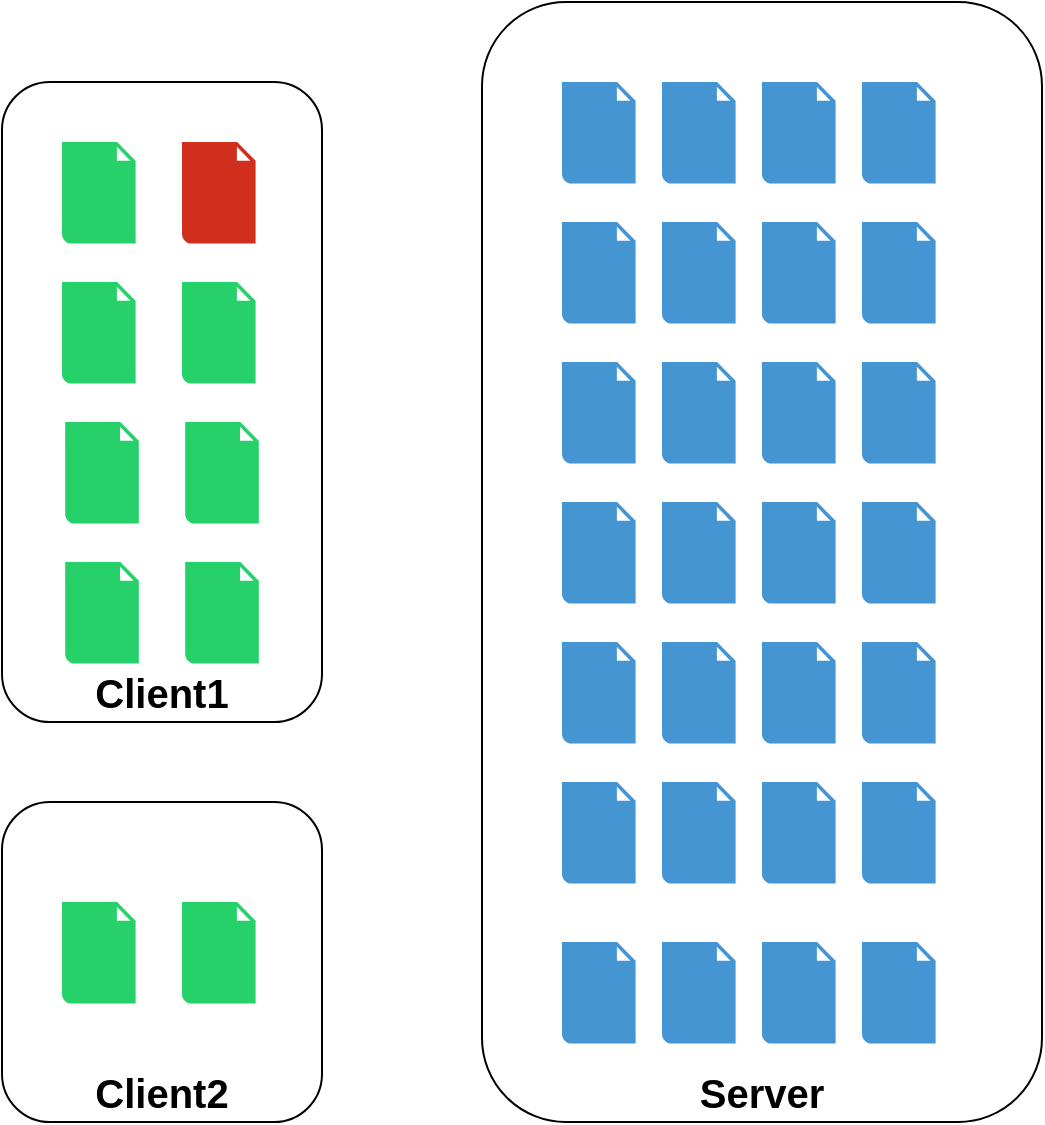 <mxfile version="14.1.8" type="device" pages="3"><diagram id="KRIM-6t_O8XFNY24Ifkv" name="第 1 页"><mxGraphModel dx="1102" dy="790" grid="1" gridSize="10" guides="1" tooltips="1" connect="1" arrows="1" fold="1" page="1" pageScale="1" pageWidth="827" pageHeight="1169" math="0" shadow="0"><root><mxCell id="0"/><mxCell id="1" parent="0"/><mxCell id="XmQ20h9YAo8zl-YmPWOc-1" value="Client1" style="rounded=1;whiteSpace=wrap;html=1;fontStyle=1;fontSize=20;verticalAlign=bottom;" parent="1" vertex="1"><mxGeometry x="40" y="120" width="160" height="320" as="geometry"/></mxCell><mxCell id="XmQ20h9YAo8zl-YmPWOc-2" value="Server" style="rounded=1;whiteSpace=wrap;html=1;fontStyle=1;fontSize=20;verticalAlign=bottom;" parent="1" vertex="1"><mxGeometry x="280" y="80" width="280" height="560" as="geometry"/></mxCell><mxCell id="XmQ20h9YAo8zl-YmPWOc-3" value="Client2" style="rounded=1;whiteSpace=wrap;html=1;fontStyle=1;fontSize=20;verticalAlign=bottom;" parent="1" vertex="1"><mxGeometry x="40" y="480" width="160" height="160" as="geometry"/></mxCell><mxCell id="XmQ20h9YAo8zl-YmPWOc-4" value="" style="shadow=0;dashed=0;html=1;strokeColor=none;fillColor=#4495D1;labelPosition=center;verticalLabelPosition=bottom;verticalAlign=top;align=center;outlineConnect=0;shape=mxgraph.veeam.2d.file;" parent="1" vertex="1"><mxGeometry x="320" y="120" width="36.8" height="50.8" as="geometry"/></mxCell><mxCell id="XmQ20h9YAo8zl-YmPWOc-5" value="" style="shadow=0;dashed=0;html=1;strokeColor=none;fillColor=#4495D1;labelPosition=center;verticalLabelPosition=bottom;verticalAlign=top;align=center;outlineConnect=0;shape=mxgraph.veeam.2d.file;" parent="1" vertex="1"><mxGeometry x="370" y="120" width="36.8" height="50.8" as="geometry"/></mxCell><mxCell id="XmQ20h9YAo8zl-YmPWOc-6" value="" style="shadow=0;dashed=0;html=1;strokeColor=none;fillColor=#4495D1;labelPosition=center;verticalLabelPosition=bottom;verticalAlign=top;align=center;outlineConnect=0;shape=mxgraph.veeam.2d.file;" parent="1" vertex="1"><mxGeometry x="420" y="120" width="36.8" height="50.8" as="geometry"/></mxCell><mxCell id="XmQ20h9YAo8zl-YmPWOc-7" value="" style="shadow=0;dashed=0;html=1;strokeColor=none;fillColor=#4495D1;labelPosition=center;verticalLabelPosition=bottom;verticalAlign=top;align=center;outlineConnect=0;shape=mxgraph.veeam.2d.file;" parent="1" vertex="1"><mxGeometry x="470" y="120" width="36.8" height="50.8" as="geometry"/></mxCell><mxCell id="XmQ20h9YAo8zl-YmPWOc-8" value="" style="shadow=0;dashed=0;html=1;strokeColor=none;fillColor=#4495D1;labelPosition=center;verticalLabelPosition=bottom;verticalAlign=top;align=center;outlineConnect=0;shape=mxgraph.veeam.2d.file;" parent="1" vertex="1"><mxGeometry x="320" y="190" width="36.8" height="50.8" as="geometry"/></mxCell><mxCell id="XmQ20h9YAo8zl-YmPWOc-9" value="" style="shadow=0;dashed=0;html=1;strokeColor=none;fillColor=#4495D1;labelPosition=center;verticalLabelPosition=bottom;verticalAlign=top;align=center;outlineConnect=0;shape=mxgraph.veeam.2d.file;" parent="1" vertex="1"><mxGeometry x="370" y="190" width="36.8" height="50.8" as="geometry"/></mxCell><mxCell id="XmQ20h9YAo8zl-YmPWOc-10" value="" style="shadow=0;dashed=0;html=1;strokeColor=none;fillColor=#4495D1;labelPosition=center;verticalLabelPosition=bottom;verticalAlign=top;align=center;outlineConnect=0;shape=mxgraph.veeam.2d.file;" parent="1" vertex="1"><mxGeometry x="420" y="190" width="36.8" height="50.8" as="geometry"/></mxCell><mxCell id="XmQ20h9YAo8zl-YmPWOc-11" value="" style="shadow=0;dashed=0;html=1;strokeColor=none;fillColor=#4495D1;labelPosition=center;verticalLabelPosition=bottom;verticalAlign=top;align=center;outlineConnect=0;shape=mxgraph.veeam.2d.file;" parent="1" vertex="1"><mxGeometry x="470" y="190" width="36.8" height="50.8" as="geometry"/></mxCell><mxCell id="XmQ20h9YAo8zl-YmPWOc-12" value="" style="shadow=0;dashed=0;html=1;strokeColor=none;fillColor=#4495D1;labelPosition=center;verticalLabelPosition=bottom;verticalAlign=top;align=center;outlineConnect=0;shape=mxgraph.veeam.2d.file;" parent="1" vertex="1"><mxGeometry x="320" y="330" width="36.8" height="50.8" as="geometry"/></mxCell><mxCell id="XmQ20h9YAo8zl-YmPWOc-13" value="" style="shadow=0;dashed=0;html=1;strokeColor=none;fillColor=#4495D1;labelPosition=center;verticalLabelPosition=bottom;verticalAlign=top;align=center;outlineConnect=0;shape=mxgraph.veeam.2d.file;" parent="1" vertex="1"><mxGeometry x="370" y="330" width="36.8" height="50.8" as="geometry"/></mxCell><mxCell id="XmQ20h9YAo8zl-YmPWOc-14" value="" style="shadow=0;dashed=0;html=1;strokeColor=none;fillColor=#4495D1;labelPosition=center;verticalLabelPosition=bottom;verticalAlign=top;align=center;outlineConnect=0;shape=mxgraph.veeam.2d.file;" parent="1" vertex="1"><mxGeometry x="420" y="330" width="36.8" height="50.8" as="geometry"/></mxCell><mxCell id="XmQ20h9YAo8zl-YmPWOc-15" value="" style="shadow=0;dashed=0;html=1;strokeColor=none;fillColor=#4495D1;labelPosition=center;verticalLabelPosition=bottom;verticalAlign=top;align=center;outlineConnect=0;shape=mxgraph.veeam.2d.file;" parent="1" vertex="1"><mxGeometry x="470" y="330" width="36.8" height="50.8" as="geometry"/></mxCell><mxCell id="XmQ20h9YAo8zl-YmPWOc-16" value="" style="shadow=0;dashed=0;html=1;strokeColor=none;fillColor=#4495D1;labelPosition=center;verticalLabelPosition=bottom;verticalAlign=top;align=center;outlineConnect=0;shape=mxgraph.veeam.2d.file;" parent="1" vertex="1"><mxGeometry x="320" y="260" width="36.8" height="50.8" as="geometry"/></mxCell><mxCell id="XmQ20h9YAo8zl-YmPWOc-17" value="" style="shadow=0;dashed=0;html=1;strokeColor=none;fillColor=#4495D1;labelPosition=center;verticalLabelPosition=bottom;verticalAlign=top;align=center;outlineConnect=0;shape=mxgraph.veeam.2d.file;" parent="1" vertex="1"><mxGeometry x="370" y="260" width="36.8" height="50.8" as="geometry"/></mxCell><mxCell id="XmQ20h9YAo8zl-YmPWOc-18" value="" style="shadow=0;dashed=0;html=1;strokeColor=none;fillColor=#4495D1;labelPosition=center;verticalLabelPosition=bottom;verticalAlign=top;align=center;outlineConnect=0;shape=mxgraph.veeam.2d.file;" parent="1" vertex="1"><mxGeometry x="420" y="260" width="36.8" height="50.8" as="geometry"/></mxCell><mxCell id="XmQ20h9YAo8zl-YmPWOc-19" value="" style="shadow=0;dashed=0;html=1;strokeColor=none;fillColor=#4495D1;labelPosition=center;verticalLabelPosition=bottom;verticalAlign=top;align=center;outlineConnect=0;shape=mxgraph.veeam.2d.file;" parent="1" vertex="1"><mxGeometry x="470" y="260" width="36.8" height="50.8" as="geometry"/></mxCell><mxCell id="XmQ20h9YAo8zl-YmPWOc-20" value="" style="shadow=0;dashed=0;html=1;strokeColor=none;fillColor=#4495D1;labelPosition=center;verticalLabelPosition=bottom;verticalAlign=top;align=center;outlineConnect=0;shape=mxgraph.veeam.2d.file;" parent="1" vertex="1"><mxGeometry x="320" y="470" width="36.8" height="50.8" as="geometry"/></mxCell><mxCell id="XmQ20h9YAo8zl-YmPWOc-21" value="" style="shadow=0;dashed=0;html=1;strokeColor=none;fillColor=#4495D1;labelPosition=center;verticalLabelPosition=bottom;verticalAlign=top;align=center;outlineConnect=0;shape=mxgraph.veeam.2d.file;" parent="1" vertex="1"><mxGeometry x="370" y="470" width="36.8" height="50.8" as="geometry"/></mxCell><mxCell id="XmQ20h9YAo8zl-YmPWOc-22" value="" style="shadow=0;dashed=0;html=1;strokeColor=none;fillColor=#4495D1;labelPosition=center;verticalLabelPosition=bottom;verticalAlign=top;align=center;outlineConnect=0;shape=mxgraph.veeam.2d.file;" parent="1" vertex="1"><mxGeometry x="420" y="470" width="36.8" height="50.8" as="geometry"/></mxCell><mxCell id="XmQ20h9YAo8zl-YmPWOc-23" value="" style="shadow=0;dashed=0;html=1;strokeColor=none;fillColor=#4495D1;labelPosition=center;verticalLabelPosition=bottom;verticalAlign=top;align=center;outlineConnect=0;shape=mxgraph.veeam.2d.file;" parent="1" vertex="1"><mxGeometry x="470" y="470" width="36.8" height="50.8" as="geometry"/></mxCell><mxCell id="XmQ20h9YAo8zl-YmPWOc-24" value="" style="shadow=0;dashed=0;html=1;strokeColor=none;fillColor=#4495D1;labelPosition=center;verticalLabelPosition=bottom;verticalAlign=top;align=center;outlineConnect=0;shape=mxgraph.veeam.2d.file;" parent="1" vertex="1"><mxGeometry x="320" y="400" width="36.8" height="50.8" as="geometry"/></mxCell><mxCell id="XmQ20h9YAo8zl-YmPWOc-25" value="" style="shadow=0;dashed=0;html=1;strokeColor=none;fillColor=#4495D1;labelPosition=center;verticalLabelPosition=bottom;verticalAlign=top;align=center;outlineConnect=0;shape=mxgraph.veeam.2d.file;" parent="1" vertex="1"><mxGeometry x="370" y="400" width="36.8" height="50.8" as="geometry"/></mxCell><mxCell id="XmQ20h9YAo8zl-YmPWOc-26" value="" style="shadow=0;dashed=0;html=1;strokeColor=none;fillColor=#4495D1;labelPosition=center;verticalLabelPosition=bottom;verticalAlign=top;align=center;outlineConnect=0;shape=mxgraph.veeam.2d.file;" parent="1" vertex="1"><mxGeometry x="420" y="400" width="36.8" height="50.8" as="geometry"/></mxCell><mxCell id="XmQ20h9YAo8zl-YmPWOc-27" value="" style="shadow=0;dashed=0;html=1;strokeColor=none;fillColor=#4495D1;labelPosition=center;verticalLabelPosition=bottom;verticalAlign=top;align=center;outlineConnect=0;shape=mxgraph.veeam.2d.file;" parent="1" vertex="1"><mxGeometry x="470" y="400" width="36.8" height="50.8" as="geometry"/></mxCell><mxCell id="XmQ20h9YAo8zl-YmPWOc-28" value="" style="shadow=0;dashed=0;html=1;strokeColor=none;fillColor=#4495D1;labelPosition=center;verticalLabelPosition=bottom;verticalAlign=top;align=center;outlineConnect=0;shape=mxgraph.veeam.2d.file;" parent="1" vertex="1"><mxGeometry x="320" y="550" width="36.8" height="50.8" as="geometry"/></mxCell><mxCell id="XmQ20h9YAo8zl-YmPWOc-29" value="" style="shadow=0;dashed=0;html=1;strokeColor=none;fillColor=#4495D1;labelPosition=center;verticalLabelPosition=bottom;verticalAlign=top;align=center;outlineConnect=0;shape=mxgraph.veeam.2d.file;" parent="1" vertex="1"><mxGeometry x="370" y="550" width="36.8" height="50.8" as="geometry"/></mxCell><mxCell id="XmQ20h9YAo8zl-YmPWOc-30" value="" style="shadow=0;dashed=0;html=1;strokeColor=none;fillColor=#4495D1;labelPosition=center;verticalLabelPosition=bottom;verticalAlign=top;align=center;outlineConnect=0;shape=mxgraph.veeam.2d.file;" parent="1" vertex="1"><mxGeometry x="420" y="550" width="36.8" height="50.8" as="geometry"/></mxCell><mxCell id="XmQ20h9YAo8zl-YmPWOc-31" value="" style="shadow=0;dashed=0;html=1;strokeColor=none;fillColor=#4495D1;labelPosition=center;verticalLabelPosition=bottom;verticalAlign=top;align=center;outlineConnect=0;shape=mxgraph.veeam.2d.file;" parent="1" vertex="1"><mxGeometry x="470" y="550" width="36.8" height="50.8" as="geometry"/></mxCell><mxCell id="XmQ20h9YAo8zl-YmPWOc-32" value="" style="shadow=0;dashed=0;html=1;strokeColor=none;labelPosition=center;verticalLabelPosition=bottom;verticalAlign=top;align=center;outlineConnect=0;shape=mxgraph.veeam.2d.file;fillColor=#26D16A;" parent="1" vertex="1"><mxGeometry x="70" y="150" width="36.8" height="50.8" as="geometry"/></mxCell><mxCell id="XmQ20h9YAo8zl-YmPWOc-33" value="" style="shadow=0;dashed=0;html=1;strokeColor=none;labelPosition=center;verticalLabelPosition=bottom;verticalAlign=top;align=center;outlineConnect=0;shape=mxgraph.veeam.2d.file;fillColor=#D12F1D;" parent="1" vertex="1"><mxGeometry x="130" y="150" width="36.8" height="50.8" as="geometry"/></mxCell><mxCell id="XmQ20h9YAo8zl-YmPWOc-34" value="" style="shadow=0;dashed=0;html=1;strokeColor=none;labelPosition=center;verticalLabelPosition=bottom;verticalAlign=top;align=center;outlineConnect=0;shape=mxgraph.veeam.2d.file;fillColor=#26D16A;" parent="1" vertex="1"><mxGeometry x="130" y="220" width="36.8" height="50.8" as="geometry"/></mxCell><mxCell id="XmQ20h9YAo8zl-YmPWOc-35" value="" style="shadow=0;dashed=0;html=1;strokeColor=none;labelPosition=center;verticalLabelPosition=bottom;verticalAlign=top;align=center;outlineConnect=0;shape=mxgraph.veeam.2d.file;fillColor=#26D16A;" parent="1" vertex="1"><mxGeometry x="70" y="220" width="36.8" height="50.8" as="geometry"/></mxCell><mxCell id="XmQ20h9YAo8zl-YmPWOc-36" value="" style="shadow=0;dashed=0;html=1;strokeColor=none;labelPosition=center;verticalLabelPosition=bottom;verticalAlign=top;align=center;outlineConnect=0;shape=mxgraph.veeam.2d.file;fillColor=#26D16A;" parent="1" vertex="1"><mxGeometry x="131.6" y="290" width="36.8" height="50.8" as="geometry"/></mxCell><mxCell id="XmQ20h9YAo8zl-YmPWOc-37" value="" style="shadow=0;dashed=0;html=1;strokeColor=none;labelPosition=center;verticalLabelPosition=bottom;verticalAlign=top;align=center;outlineConnect=0;shape=mxgraph.veeam.2d.file;fillColor=#26D16A;" parent="1" vertex="1"><mxGeometry x="71.6" y="290" width="36.8" height="50.8" as="geometry"/></mxCell><mxCell id="XmQ20h9YAo8zl-YmPWOc-38" value="" style="shadow=0;dashed=0;html=1;strokeColor=none;labelPosition=center;verticalLabelPosition=bottom;verticalAlign=top;align=center;outlineConnect=0;shape=mxgraph.veeam.2d.file;fillColor=#26D16A;" parent="1" vertex="1"><mxGeometry x="131.6" y="360" width="36.8" height="50.8" as="geometry"/></mxCell><mxCell id="XmQ20h9YAo8zl-YmPWOc-39" value="" style="shadow=0;dashed=0;html=1;strokeColor=none;labelPosition=center;verticalLabelPosition=bottom;verticalAlign=top;align=center;outlineConnect=0;shape=mxgraph.veeam.2d.file;fillColor=#26D16A;" parent="1" vertex="1"><mxGeometry x="71.6" y="360" width="36.8" height="50.8" as="geometry"/></mxCell><mxCell id="XmQ20h9YAo8zl-YmPWOc-40" value="" style="shadow=0;dashed=0;html=1;strokeColor=none;labelPosition=center;verticalLabelPosition=bottom;verticalAlign=top;align=center;outlineConnect=0;shape=mxgraph.veeam.2d.file;fillColor=#26D16A;" parent="1" vertex="1"><mxGeometry x="130" y="530" width="36.8" height="50.8" as="geometry"/></mxCell><mxCell id="XmQ20h9YAo8zl-YmPWOc-41" value="" style="shadow=0;dashed=0;html=1;strokeColor=none;labelPosition=center;verticalLabelPosition=bottom;verticalAlign=top;align=center;outlineConnect=0;shape=mxgraph.veeam.2d.file;fillColor=#26D16A;" parent="1" vertex="1"><mxGeometry x="70" y="530" width="36.8" height="50.8" as="geometry"/></mxCell></root></mxGraphModel></diagram><diagram id="fmzkDzf0v9w3dS7fzAqC" name="第 2 页"><mxGraphModel dx="1102" dy="790" grid="1" gridSize="10" guides="1" tooltips="1" connect="1" arrows="1" fold="1" page="1" pageScale="1" pageWidth="827" pageHeight="1169" math="0" shadow="0"><root><mxCell id="TYWeo9bmXXaX77BXxr8w-0"/><mxCell id="TYWeo9bmXXaX77BXxr8w-1" parent="TYWeo9bmXXaX77BXxr8w-0"/><mxCell id="TYWeo9bmXXaX77BXxr8w-22" value="Client" style="rounded=0;whiteSpace=wrap;html=1;fontSize=20;fontStyle=1;verticalAlign=bottom;" vertex="1" parent="TYWeo9bmXXaX77BXxr8w-1"><mxGeometry x="340" y="40" width="160" height="400" as="geometry"/></mxCell><mxCell id="TYWeo9bmXXaX77BXxr8w-21" value="Server" style="rounded=0;whiteSpace=wrap;html=1;fontSize=20;fontStyle=1;verticalAlign=bottom;" vertex="1" parent="TYWeo9bmXXaX77BXxr8w-1"><mxGeometry x="60" y="40" width="160" height="400" as="geometry"/></mxCell><mxCell id="TYWeo9bmXXaX77BXxr8w-11" style="edgeStyle=orthogonalEdgeStyle;rounded=0;orthogonalLoop=1;jettySize=auto;html=1;exitX=0.5;exitY=1;exitDx=0;exitDy=0;entryX=0.5;entryY=0;entryDx=0;entryDy=0;" edge="1" parent="TYWeo9bmXXaX77BXxr8w-1" source="TYWeo9bmXXaX77BXxr8w-5" target="TYWeo9bmXXaX77BXxr8w-7"><mxGeometry relative="1" as="geometry"><Array as="points"><mxPoint x="140" y="180"/><mxPoint x="140" y="180"/></Array></mxGeometry></mxCell><mxCell id="TYWeo9bmXXaX77BXxr8w-5" value="核验信息" style="rounded=1;whiteSpace=wrap;html=1;absoluteArcSize=1;arcSize=14;strokeWidth=2;" vertex="1" parent="TYWeo9bmXXaX77BXxr8w-1"><mxGeometry x="80" y="80" width="120" height="80" as="geometry"/></mxCell><mxCell id="TYWeo9bmXXaX77BXxr8w-9" style="edgeStyle=orthogonalEdgeStyle;rounded=0;orthogonalLoop=1;jettySize=auto;html=1;exitX=0;exitY=0.5;exitDx=0;exitDy=0;" edge="1" parent="TYWeo9bmXXaX77BXxr8w-1" source="TYWeo9bmXXaX77BXxr8w-6" target="TYWeo9bmXXaX77BXxr8w-5"><mxGeometry relative="1" as="geometry"/></mxCell><mxCell id="TYWeo9bmXXaX77BXxr8w-10" value="发送grpc请求" style="edgeLabel;html=1;align=center;verticalAlign=middle;resizable=0;points=[];" vertex="1" connectable="0" parent="TYWeo9bmXXaX77BXxr8w-9"><mxGeometry x="0.2" y="-1" relative="1" as="geometry"><mxPoint as="offset"/></mxGeometry></mxCell><mxCell id="TYWeo9bmXXaX77BXxr8w-6" value="使用到Socket的grpc调用" style="rounded=1;whiteSpace=wrap;html=1;absoluteArcSize=1;arcSize=14;strokeWidth=2;" vertex="1" parent="TYWeo9bmXXaX77BXxr8w-1"><mxGeometry x="360" y="80" width="120" height="80" as="geometry"/></mxCell><mxCell id="TYWeo9bmXXaX77BXxr8w-14" style="edgeStyle=orthogonalEdgeStyle;rounded=0;orthogonalLoop=1;jettySize=auto;html=1;exitX=1;exitY=0.5;exitDx=0;exitDy=0;entryX=0;entryY=0.5;entryDx=0;entryDy=0;" edge="1" parent="TYWeo9bmXXaX77BXxr8w-1" source="TYWeo9bmXXaX77BXxr8w-7" target="TYWeo9bmXXaX77BXxr8w-8"><mxGeometry relative="1" as="geometry"/></mxCell><mxCell id="TYWeo9bmXXaX77BXxr8w-15" value="发送grpc返回" style="edgeLabel;html=1;align=center;verticalAlign=middle;resizable=0;points=[];" vertex="1" connectable="0" parent="TYWeo9bmXXaX77BXxr8w-14"><mxGeometry x="-0.156" y="-1" relative="1" as="geometry"><mxPoint as="offset"/></mxGeometry></mxCell><mxCell id="TYWeo9bmXXaX77BXxr8w-7" value="创建Socket，监听" style="rounded=1;whiteSpace=wrap;html=1;absoluteArcSize=1;arcSize=14;strokeWidth=2;" vertex="1" parent="TYWeo9bmXXaX77BXxr8w-1"><mxGeometry x="80" y="200" width="120" height="80" as="geometry"/></mxCell><mxCell id="TYWeo9bmXXaX77BXxr8w-19" style="edgeStyle=orthogonalEdgeStyle;rounded=0;orthogonalLoop=1;jettySize=auto;html=1;exitX=0.5;exitY=1;exitDx=0;exitDy=0;entryX=0.5;entryY=0;entryDx=0;entryDy=0;" edge="1" parent="TYWeo9bmXXaX77BXxr8w-1" source="TYWeo9bmXXaX77BXxr8w-8" target="TYWeo9bmXXaX77BXxr8w-16"><mxGeometry relative="1" as="geometry"/></mxCell><mxCell id="TYWeo9bmXXaX77BXxr8w-8" value="处理信息" style="rounded=1;whiteSpace=wrap;html=1;absoluteArcSize=1;arcSize=14;strokeWidth=2;" vertex="1" parent="TYWeo9bmXXaX77BXxr8w-1"><mxGeometry x="360" y="200" width="120" height="80" as="geometry"/></mxCell><mxCell id="TYWeo9bmXXaX77BXxr8w-18" value="Socket请求" style="edgeStyle=orthogonalEdgeStyle;rounded=0;orthogonalLoop=1;jettySize=auto;html=1;exitX=0;exitY=0.5;exitDx=0;exitDy=0;entryX=1;entryY=0.5;entryDx=0;entryDy=0;" edge="1" parent="TYWeo9bmXXaX77BXxr8w-1" source="TYWeo9bmXXaX77BXxr8w-16" target="TYWeo9bmXXaX77BXxr8w-17"><mxGeometry relative="1" as="geometry"/></mxCell><mxCell id="TYWeo9bmXXaX77BXxr8w-16" value="连接Socket" style="rounded=1;whiteSpace=wrap;html=1;absoluteArcSize=1;arcSize=14;strokeWidth=2;" vertex="1" parent="TYWeo9bmXXaX77BXxr8w-1"><mxGeometry x="360" y="320" width="120" height="80" as="geometry"/></mxCell><mxCell id="TYWeo9bmXXaX77BXxr8w-17" value="接受连接" style="rounded=1;whiteSpace=wrap;html=1;absoluteArcSize=1;arcSize=14;strokeWidth=2;" vertex="1" parent="TYWeo9bmXXaX77BXxr8w-1"><mxGeometry x="80" y="320" width="120" height="80" as="geometry"/></mxCell></root></mxGraphModel></diagram><diagram id="zCOVU5BjmPxipfQDsk0X" name="第 3 页"><mxGraphModel dx="1102" dy="790" grid="1" gridSize="10" guides="1" tooltips="1" connect="1" arrows="1" fold="1" page="1" pageScale="1" pageWidth="827" pageHeight="1169" math="0" shadow="0"><root><mxCell id="lsRB1y1QgAhK3ygA9otN-0"/><mxCell id="lsRB1y1QgAhK3ygA9otN-1" parent="lsRB1y1QgAhK3ygA9otN-0"/><mxCell id="lsRB1y1QgAhK3ygA9otN-2" value="Server" style="rounded=1;whiteSpace=wrap;html=1;fontSize=20;verticalAlign=bottom;fillColor=#fff2cc;strokeColor=#d6b656;" vertex="1" parent="lsRB1y1QgAhK3ygA9otN-1"><mxGeometry x="40" y="80" width="680" height="600" as="geometry"/></mxCell><mxCell id="lsRB1y1QgAhK3ygA9otN-3" value="main&lt;br&gt;DB" style="shape=cylinder3;whiteSpace=wrap;html=1;boundedLbl=1;backgroundOutline=1;size=15;fontSize=20;fillColor=#dae8fc;strokeColor=#6c8ebf;" vertex="1" parent="lsRB1y1QgAhK3ygA9otN-1"><mxGeometry x="100" y="110" width="60" height="80" as="geometry"/></mxCell><mxCell id="lsRB1y1QgAhK3ygA9otN-4" value="User Login Queue" style="aspect=fixed;pointerEvents=1;shadow=0;dashed=0;html=1;strokeColor=none;labelPosition=center;verticalLabelPosition=bottom;verticalAlign=top;align=center;fillColor=#00188D;shape=mxgraph.azure.queue_generic;fontSize=20;" vertex="1" parent="lsRB1y1QgAhK3ygA9otN-1"><mxGeometry x="200" y="110" width="166.67" height="50" as="geometry"/></mxCell><mxCell id="lsRB1y1QgAhK3ygA9otN-5" value="OS FileSystem" style="rounded=1;whiteSpace=wrap;html=1;fontSize=20;verticalAlign=bottom;fillColor=#ffe6cc;strokeColor=#d79b00;" vertex="1" parent="lsRB1y1QgAhK3ygA9otN-1"><mxGeometry x="60" y="210" width="630" height="420" as="geometry"/></mxCell><mxCell id="lsRB1y1QgAhK3ygA9otN-11" value="User1" style="swimlane;fontSize=20;fillColor=#e1d5e7;strokeColor=#9673a6;swimlaneFillColor=#E1D5E7;" vertex="1" parent="lsRB1y1QgAhK3ygA9otN-1"><mxGeometry x="100" y="260" width="240" height="270" as="geometry"><mxRectangle x="100" y="260" width="90" height="30" as="alternateBounds"/></mxGeometry></mxCell><mxCell id="lsRB1y1QgAhK3ygA9otN-14" value="info&lt;br&gt;DB" style="shape=cylinder3;whiteSpace=wrap;html=1;boundedLbl=1;backgroundOutline=1;size=15;fontSize=20;fillColor=#dae8fc;strokeColor=#6c8ebf;" vertex="1" parent="lsRB1y1QgAhK3ygA9otN-11"><mxGeometry x="20" y="40" width="60" height="80" as="geometry"/></mxCell><mxCell id="lsRB1y1QgAhK3ygA9otN-16" value="" style="shadow=0;dashed=0;html=1;strokeColor=none;fillColor=#4495D1;labelPosition=center;verticalLabelPosition=bottom;verticalAlign=top;align=center;outlineConnect=0;shape=mxgraph.veeam.2d.file;fontSize=20;" vertex="1" parent="lsRB1y1QgAhK3ygA9otN-11"><mxGeometry x="100" y="30" width="36.8" height="50.8" as="geometry"/></mxCell><mxCell id="lsRB1y1QgAhK3ygA9otN-17" value="" style="shadow=0;dashed=0;html=1;strokeColor=none;fillColor=#4495D1;labelPosition=center;verticalLabelPosition=bottom;verticalAlign=top;align=center;outlineConnect=0;shape=mxgraph.veeam.2d.file;fontSize=20;" vertex="1" parent="lsRB1y1QgAhK3ygA9otN-11"><mxGeometry x="150" y="30.0" width="36.8" height="50.8" as="geometry"/></mxCell><mxCell id="lsRB1y1QgAhK3ygA9otN-18" value="" style="shadow=0;dashed=0;html=1;strokeColor=none;fillColor=#4495D1;labelPosition=center;verticalLabelPosition=bottom;verticalAlign=top;align=center;outlineConnect=0;shape=mxgraph.veeam.2d.file;fontSize=20;" vertex="1" parent="lsRB1y1QgAhK3ygA9otN-11"><mxGeometry x="200" y="30.0" width="36.8" height="50.8" as="geometry"/></mxCell><mxCell id="lsRB1y1QgAhK3ygA9otN-35" value="" style="shadow=0;dashed=0;html=1;strokeColor=none;fillColor=#4495D1;labelPosition=center;verticalLabelPosition=bottom;verticalAlign=top;align=center;outlineConnect=0;shape=mxgraph.veeam.2d.file;fontSize=20;" vertex="1" parent="lsRB1y1QgAhK3ygA9otN-11"><mxGeometry x="101.6" y="100" width="36.8" height="50.8" as="geometry"/></mxCell><mxCell id="lsRB1y1QgAhK3ygA9otN-36" value="" style="shadow=0;dashed=0;html=1;strokeColor=none;fillColor=#4495D1;labelPosition=center;verticalLabelPosition=bottom;verticalAlign=top;align=center;outlineConnect=0;shape=mxgraph.veeam.2d.file;fontSize=20;" vertex="1" parent="lsRB1y1QgAhK3ygA9otN-11"><mxGeometry x="150" y="100" width="36.8" height="50.8" as="geometry"/></mxCell><mxCell id="lsRB1y1QgAhK3ygA9otN-37" value="" style="shadow=0;dashed=0;html=1;strokeColor=none;fillColor=#4495D1;labelPosition=center;verticalLabelPosition=bottom;verticalAlign=top;align=center;outlineConnect=0;shape=mxgraph.veeam.2d.file;fontSize=20;" vertex="1" parent="lsRB1y1QgAhK3ygA9otN-11"><mxGeometry x="200.0" y="100" width="36.8" height="50.8" as="geometry"/></mxCell><mxCell id="lsRB1y1QgAhK3ygA9otN-43" value="" style="shadow=0;dashed=0;html=1;strokeColor=none;fillColor=#4495D1;labelPosition=center;verticalLabelPosition=bottom;verticalAlign=top;align=center;outlineConnect=0;shape=mxgraph.veeam.2d.file;fontSize=20;" vertex="1" parent="lsRB1y1QgAhK3ygA9otN-11"><mxGeometry x="200.0" y="160" width="36.8" height="50.8" as="geometry"/></mxCell><mxCell id="lsRB1y1QgAhK3ygA9otN-42" value="" style="shadow=0;dashed=0;html=1;strokeColor=none;fillColor=#4495D1;labelPosition=center;verticalLabelPosition=bottom;verticalAlign=top;align=center;outlineConnect=0;shape=mxgraph.veeam.2d.file;fontSize=20;" vertex="1" parent="lsRB1y1QgAhK3ygA9otN-11"><mxGeometry x="150" y="160" width="36.8" height="50.8" as="geometry"/></mxCell><mxCell id="lsRB1y1QgAhK3ygA9otN-41" value="" style="shadow=0;dashed=0;html=1;strokeColor=none;fillColor=#4495D1;labelPosition=center;verticalLabelPosition=bottom;verticalAlign=top;align=center;outlineConnect=0;shape=mxgraph.veeam.2d.file;fontSize=20;" vertex="1" parent="lsRB1y1QgAhK3ygA9otN-11"><mxGeometry x="100" y="160" width="36.8" height="50.8" as="geometry"/></mxCell><mxCell id="lsRB1y1QgAhK3ygA9otN-44" value="" style="shadow=0;dashed=0;html=1;strokeColor=none;fillColor=#4495D1;labelPosition=center;verticalLabelPosition=bottom;verticalAlign=top;align=center;outlineConnect=0;shape=mxgraph.veeam.2d.file;fontSize=20;" vertex="1" parent="lsRB1y1QgAhK3ygA9otN-11"><mxGeometry x="40.0" y="160" width="36.8" height="50.8" as="geometry"/></mxCell><mxCell id="lsRB1y1QgAhK3ygA9otN-66" value="User2" style="swimlane;fontSize=20;fillColor=#e1d5e7;strokeColor=#9673a6;swimlaneFillColor=#E1D5E7;" vertex="1" parent="lsRB1y1QgAhK3ygA9otN-1"><mxGeometry x="390" y="260" width="240" height="270" as="geometry"><mxRectangle x="100" y="260" width="90" height="30" as="alternateBounds"/></mxGeometry></mxCell><mxCell id="lsRB1y1QgAhK3ygA9otN-67" value="info&lt;br&gt;DB" style="shape=cylinder3;whiteSpace=wrap;html=1;boundedLbl=1;backgroundOutline=1;size=15;fontSize=20;fillColor=#dae8fc;strokeColor=#6c8ebf;" vertex="1" parent="lsRB1y1QgAhK3ygA9otN-66"><mxGeometry x="20" y="40" width="60" height="80" as="geometry"/></mxCell><mxCell id="lsRB1y1QgAhK3ygA9otN-68" value="" style="shadow=0;dashed=0;html=1;strokeColor=none;fillColor=#4495D1;labelPosition=center;verticalLabelPosition=bottom;verticalAlign=top;align=center;outlineConnect=0;shape=mxgraph.veeam.2d.file;fontSize=20;" vertex="1" parent="lsRB1y1QgAhK3ygA9otN-66"><mxGeometry x="100" y="30" width="36.8" height="50.8" as="geometry"/></mxCell><mxCell id="lsRB1y1QgAhK3ygA9otN-69" value="" style="shadow=0;dashed=0;html=1;strokeColor=none;fillColor=#4495D1;labelPosition=center;verticalLabelPosition=bottom;verticalAlign=top;align=center;outlineConnect=0;shape=mxgraph.veeam.2d.file;fontSize=20;" vertex="1" parent="lsRB1y1QgAhK3ygA9otN-66"><mxGeometry x="150" y="30.0" width="36.8" height="50.8" as="geometry"/></mxCell><mxCell id="lsRB1y1QgAhK3ygA9otN-70" value="" style="shadow=0;dashed=0;html=1;strokeColor=none;fillColor=#4495D1;labelPosition=center;verticalLabelPosition=bottom;verticalAlign=top;align=center;outlineConnect=0;shape=mxgraph.veeam.2d.file;fontSize=20;" vertex="1" parent="lsRB1y1QgAhK3ygA9otN-66"><mxGeometry x="200" y="30.0" width="36.8" height="50.8" as="geometry"/></mxCell><mxCell id="lsRB1y1QgAhK3ygA9otN-71" value="" style="shadow=0;dashed=0;html=1;strokeColor=none;fillColor=#4495D1;labelPosition=center;verticalLabelPosition=bottom;verticalAlign=top;align=center;outlineConnect=0;shape=mxgraph.veeam.2d.file;fontSize=20;" vertex="1" parent="lsRB1y1QgAhK3ygA9otN-66"><mxGeometry x="101.6" y="100" width="36.8" height="50.8" as="geometry"/></mxCell><mxCell id="lsRB1y1QgAhK3ygA9otN-72" value="" style="shadow=0;dashed=0;html=1;strokeColor=none;fillColor=#4495D1;labelPosition=center;verticalLabelPosition=bottom;verticalAlign=top;align=center;outlineConnect=0;shape=mxgraph.veeam.2d.file;fontSize=20;" vertex="1" parent="lsRB1y1QgAhK3ygA9otN-66"><mxGeometry x="150" y="100" width="36.8" height="50.8" as="geometry"/></mxCell><mxCell id="lsRB1y1QgAhK3ygA9otN-73" value="" style="shadow=0;dashed=0;html=1;strokeColor=none;fillColor=#4495D1;labelPosition=center;verticalLabelPosition=bottom;verticalAlign=top;align=center;outlineConnect=0;shape=mxgraph.veeam.2d.file;fontSize=20;" vertex="1" parent="lsRB1y1QgAhK3ygA9otN-66"><mxGeometry x="200.0" y="100" width="36.8" height="50.8" as="geometry"/></mxCell><mxCell id="lsRB1y1QgAhK3ygA9otN-74" value="" style="shadow=0;dashed=0;html=1;strokeColor=none;fillColor=#4495D1;labelPosition=center;verticalLabelPosition=bottom;verticalAlign=top;align=center;outlineConnect=0;shape=mxgraph.veeam.2d.file;fontSize=20;" vertex="1" parent="lsRB1y1QgAhK3ygA9otN-66"><mxGeometry x="200.0" y="160" width="36.8" height="50.8" as="geometry"/></mxCell><mxCell id="lsRB1y1QgAhK3ygA9otN-75" value="" style="shadow=0;dashed=0;html=1;strokeColor=none;fillColor=#4495D1;labelPosition=center;verticalLabelPosition=bottom;verticalAlign=top;align=center;outlineConnect=0;shape=mxgraph.veeam.2d.file;fontSize=20;" vertex="1" parent="lsRB1y1QgAhK3ygA9otN-66"><mxGeometry x="150" y="160" width="36.8" height="50.8" as="geometry"/></mxCell><mxCell id="lsRB1y1QgAhK3ygA9otN-76" value="" style="shadow=0;dashed=0;html=1;strokeColor=none;fillColor=#4495D1;labelPosition=center;verticalLabelPosition=bottom;verticalAlign=top;align=center;outlineConnect=0;shape=mxgraph.veeam.2d.file;fontSize=20;" vertex="1" parent="lsRB1y1QgAhK3ygA9otN-66"><mxGeometry x="100" y="160" width="36.8" height="50.8" as="geometry"/></mxCell><mxCell id="lsRB1y1QgAhK3ygA9otN-77" value="" style="shadow=0;dashed=0;html=1;strokeColor=none;fillColor=#4495D1;labelPosition=center;verticalLabelPosition=bottom;verticalAlign=top;align=center;outlineConnect=0;shape=mxgraph.veeam.2d.file;fontSize=20;" vertex="1" parent="lsRB1y1QgAhK3ygA9otN-66"><mxGeometry x="40.0" y="160" width="36.8" height="50.8" as="geometry"/></mxCell><mxCell id="lsRB1y1QgAhK3ygA9otN-78" value="grpc Server" style="shape=step;perimeter=stepPerimeter;whiteSpace=wrap;html=1;fixedSize=1;fontSize=20;fillColor=#d5e8d4;strokeColor=#82b366;" vertex="1" parent="lsRB1y1QgAhK3ygA9otN-1"><mxGeometry x="407" y="100" width="233" height="80" as="geometry"/></mxCell></root></mxGraphModel></diagram></mxfile>
